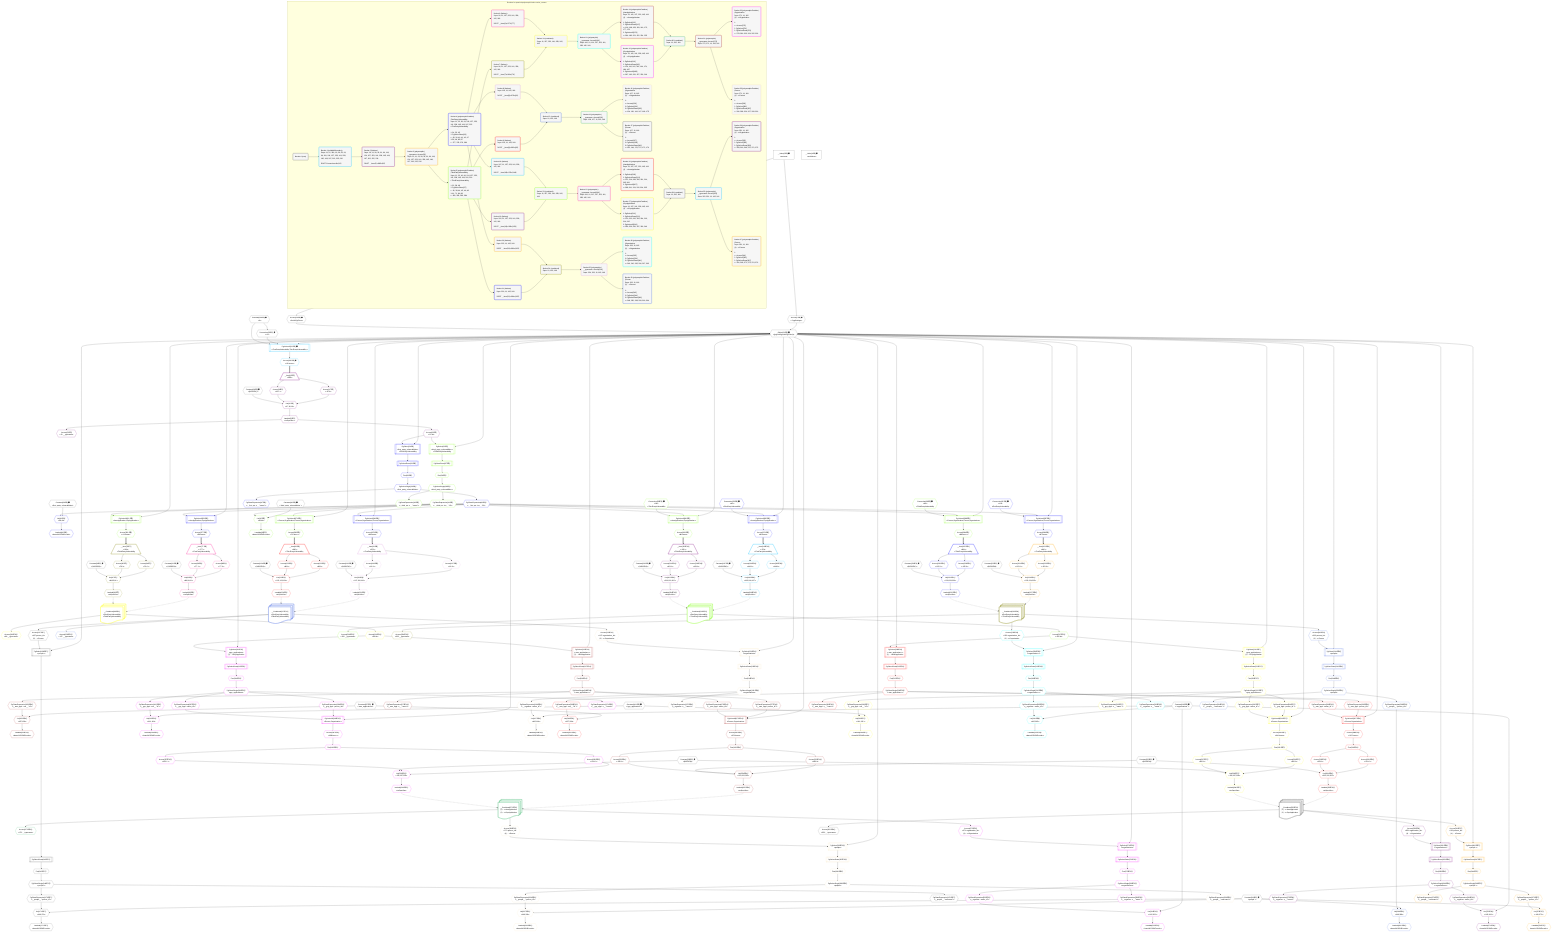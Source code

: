 %%{init: {'themeVariables': { 'fontSize': '12px'}}}%%
graph TD
    classDef path fill:#eee,stroke:#000,color:#000
    classDef plan fill:#fff,stroke-width:1px,color:#000
    classDef itemplan fill:#fff,stroke-width:2px,color:#000
    classDef unbatchedplan fill:#dff,stroke-width:1px,color:#000
    classDef sideeffectplan fill:#fcc,stroke-width:2px,color:#000
    classDef bucket fill:#f6f6f6,color:#000,stroke-width:2px,text-align:left

    subgraph "Buckets for queries/polymorphic/vulns.union_owners"
    Bucket0("Bucket 0 (root)"):::bucket
    Bucket1("Bucket 1 (nullableBoundary)<br />Deps: 11, 12, 390, 19, 39, 43, 91, 96, 119, 124, 157, 253, 161, 258, 165, 169, 197, 202, 225, 230<br /><br />ROOT Connectionᐸ8ᐳ[12]"):::bucket
    Bucket2("Bucket 2 (listItem)<br />Deps: 19, 11, 39, 43, 91, 96, 119, 124, 157, 253, 161, 258, 165, 169, 197, 202, 225, 230<br /><br />ROOT __Item{2}ᐸ385ᐳ[15]"):::bucket
    Bucket3("Bucket 3 (polymorphic)<br />__typename: Access[22]<br />Deps: 22, 11, 23, 39, 43, 91, 96, 119, 124, 157, 253, 161, 258, 165, 169, 197, 202, 225, 230"):::bucket
    Bucket4("Bucket 4 (polymorphicPartition)<br />|FirstPartyVulnerability<br />Deps: 11, 23, 39, 91, 119, 157, 253, 161, 258, 165, 169, 197, 225<br />ᐳFirstPartyVulnerability<br /><br />1: 24, 53, 65<br />2: PgSelectRows[29]<br />ᐳ: 28, 30, 40, 41, 42, 47<br />3: 59, 69, 85, 87<br />ᐳ: 377, 378, 379, 380"):::bucket
    Bucket5("Bucket 5 (polymorphicPartition)<br />|ThirdPartyVulnerability<br />Deps: 11, 23, 43, 96, 124, 157, 253, 161, 258, 165, 169, 202, 230<br />ᐳThirdPartyVulnerability<br /><br />1: 32, 58, 68<br />2: PgSelectRows[37]<br />ᐳ: 36, 38, 44, 45, 46, 48<br />3: 61, 71, 86, 88<br />ᐳ: 381, 382, 383, 384"):::bucket
    Bucket6("Bucket 6 (listItem)<br />Deps: 91, 11, 157, 253, 161, 258, 165, 169<br /><br />ROOT __Item{6}ᐸ377ᐳ[77]"):::bucket
    Bucket7("Bucket 7 (listItem)<br />Deps: 96, 11, 157, 253, 161, 258, 165, 169<br /><br />ROOT __Item{7}ᐸ381ᐳ[79]"):::bucket
    Bucket8("Bucket 8 (listItem)<br />Deps: 119, 11, 165, 169<br /><br />ROOT __Item{8}ᐸ378ᐳ[81]"):::bucket
    Bucket9("Bucket 9 (listItem)<br />Deps: 124, 11, 165, 169<br /><br />ROOT __Item{9}ᐸ382ᐳ[83]"):::bucket
    Bucket10("Bucket 10 (combined)<br />Deps: 11, 157, 253, 161, 258, 165, 169"):::bucket
    Bucket11("Bucket 11 (polymorphic)<br />__typename: Access[100]<br />Deps: 100, 11, 101, 157, 253, 161, 258, 165, 169"):::bucket
    Bucket12("Bucket 12 (combined)<br />Deps: 11, 165, 169"):::bucket
    Bucket13("Bucket 13 (polymorphic)<br />__typename: Access[128]<br />Deps: 128, 127, 11, 165, 169"):::bucket
    Bucket14("Bucket 14 (polymorphicPartition)<br />|AwsApplication<br />Deps: 11, 101, 157, 253, 165, 169<br />(2) ...ᐳAwsApplication<br /><br />1: PgSelect[102]<br />2: PgSelectRows[107]<br />ᐳ: 106, 108, 158, 159, 160, 173, 177, 178<br />3: PgUnionAll[179]<br />ᐳ: 386, 183, 251, 252, 254, 255"):::bucket
    Bucket15("Bucket 15 (polymorphicPartition)<br />|GcpApplication<br />Deps: 11, 101, 161, 258, 165, 169<br />(2) ...ᐳGcpApplication<br /><br />1: PgSelect[110]<br />2: PgSelectRows[115]<br />ᐳ: 114, 116, 162, 163, 164, 174, 186, 187<br />3: PgUnionAll[188]<br />ᐳ: 387, 192, 256, 257, 259, 260"):::bucket
    Bucket16("Bucket 16 (polymorphicPartition)<br />|Organization<br />Deps: 127, 11, 165<br />(2) ...ᐳOrganization<br /><br />1: <br />ᐳ: Access[129]<br />2: PgSelect[130]<br />3: PgSelectRows[135]<br />ᐳ: 134, 136, 166, 167, 168, 175"):::bucket
    Bucket17("Bucket 17 (polymorphicPartition)<br />|Person<br />Deps: 127, 11, 169<br />(2) ...ᐳPerson<br /><br />1: <br />ᐳ: Access[137]<br />2: PgSelect[138]<br />3: PgSelectRows[143]<br />ᐳ: 142, 144, 170, 171, 172, 176"):::bucket
    Bucket18("Bucket 18 (listItem)<br />Deps: 197, 11, 157, 253, 161, 258, 165, 169<br /><br />ROOT __Item{18}ᐸ379ᐳ[149]"):::bucket
    Bucket19("Bucket 19 (listItem)<br />Deps: 202, 11, 157, 253, 161, 258, 165, 169<br /><br />ROOT __Item{19}ᐸ383ᐳ[151]"):::bucket
    Bucket20("Bucket 20 (listItem)<br />Deps: 225, 11, 165, 169<br /><br />ROOT __Item{20}ᐸ380ᐳ[153]"):::bucket
    Bucket21("Bucket 21 (listItem)<br />Deps: 230, 11, 165, 169<br /><br />ROOT __Item{21}ᐸ384ᐳ[155]"):::bucket
    Bucket22("Bucket 22 (combined)<br />Deps: 11, 157, 253, 161, 258, 165, 169"):::bucket
    Bucket23("Bucket 23 (polymorphic)<br />__typename: Access[206]<br />Deps: 206, 11, 207, 157, 253, 161, 258, 165, 169"):::bucket
    Bucket24("Bucket 24 (combined)<br />Deps: 11, 165, 169"):::bucket
    Bucket25("Bucket 25 (polymorphic)<br />__typename: Access[234]<br />Deps: 234, 233, 11, 165, 169"):::bucket
    Bucket26("Bucket 26 (polymorphicPartition)<br />|AwsApplication<br />Deps: 11, 207, 157, 253, 165, 169<br />(2) ...ᐳAwsApplication<br /><br />1: PgSelect[208]<br />2: PgSelectRows[213]<br />ᐳ: 212, 214, 289, 290, 291, 301, 305, 306<br />3: PgUnionAll[307]<br />ᐳ: 388, 311, 331, 332, 334, 335"):::bucket
    Bucket27("Bucket 27 (polymorphicPartition)<br />|GcpApplication<br />Deps: 11, 207, 161, 258, 165, 169<br />(2) ...ᐳGcpApplication<br /><br />1: PgSelect[216]<br />2: PgSelectRows[221]<br />ᐳ: 220, 222, 292, 293, 294, 302, 314, 315<br />3: PgUnionAll[316]<br />ᐳ: 389, 320, 336, 337, 339, 340"):::bucket
    Bucket28("Bucket 28 (polymorphicPartition)<br />|Organization<br />Deps: 233, 11, 165<br />(2) ...ᐳOrganization<br /><br />1: <br />ᐳ: Access[235]<br />2: PgSelect[236]<br />3: PgSelectRows[241]<br />ᐳ: 240, 242, 295, 296, 297, 303"):::bucket
    Bucket29("Bucket 29 (polymorphicPartition)<br />|Person<br />Deps: 233, 11, 169<br />(2) ...ᐳPerson<br /><br />1: <br />ᐳ: Access[243]<br />2: PgSelect[244]<br />3: PgSelectRows[249]<br />ᐳ: 248, 250, 298, 299, 300, 304"):::bucket
    Bucket30("Bucket 30 (combined)<br />Deps: 11, 165, 169"):::bucket
    Bucket31("Bucket 31 (polymorphic)<br />__typename: Access[272]<br />Deps: 272, 271, 11, 165, 169"):::bucket
    Bucket32("Bucket 32 (polymorphicPartition)<br />|Organization<br />Deps: 271, 11, 165<br />(4) ...ᐳOrganization<br /><br />1: <br />ᐳ: Access[273]<br />2: PgSelect[274]<br />3: PgSelectRows[279]<br />ᐳ: 278, 280, 323, 324, 325, 329"):::bucket
    Bucket33("Bucket 33 (polymorphicPartition)<br />|Person<br />Deps: 271, 11, 169<br />(4) ...ᐳPerson<br /><br />1: <br />ᐳ: Access[281]<br />2: PgSelect[282]<br />3: PgSelectRows[287]<br />ᐳ: 286, 288, 326, 327, 328, 330"):::bucket
    Bucket34("Bucket 34 (combined)<br />Deps: 11, 165, 169"):::bucket
    Bucket35("Bucket 35 (polymorphic)<br />__typename: Access[352]<br />Deps: 352, 351, 11, 165, 169"):::bucket
    Bucket36("Bucket 36 (polymorphicPartition)<br />|Organization<br />Deps: 351, 11, 165<br />(4) ...ᐳOrganization<br /><br />1: <br />ᐳ: Access[353]<br />2: PgSelect[354]<br />3: PgSelectRows[359]<br />ᐳ: 358, 360, 369, 370, 371, 375"):::bucket
    Bucket37("Bucket 37 (polymorphicPartition)<br />|Person<br />Deps: 351, 11, 169<br />(4) ...ᐳPerson<br /><br />1: <br />ᐳ: Access[361]<br />2: PgSelect[362]<br />3: PgSelectRows[367]<br />ᐳ: 366, 368, 372, 373, 374, 376"):::bucket
    end
    Bucket0 --> Bucket1
    Bucket1 --> Bucket2
    Bucket2 --> Bucket3
    Bucket3 --> Bucket4 & Bucket5
    Bucket4 --> Bucket6 & Bucket8 & Bucket18 & Bucket20
    Bucket5 --> Bucket7 & Bucket9 & Bucket19 & Bucket21
    Bucket6 --> Bucket10
    Bucket7 --> Bucket10
    Bucket8 --> Bucket12
    Bucket9 --> Bucket12
    Bucket10 --> Bucket11
    Bucket11 --> Bucket14 & Bucket15
    Bucket12 --> Bucket13
    Bucket13 --> Bucket16 & Bucket17
    Bucket14 --> Bucket30
    Bucket15 --> Bucket30
    Bucket18 --> Bucket22
    Bucket19 --> Bucket22
    Bucket20 --> Bucket24
    Bucket21 --> Bucket24
    Bucket22 --> Bucket23
    Bucket23 --> Bucket26 & Bucket27
    Bucket24 --> Bucket25
    Bucket25 --> Bucket28 & Bucket29
    Bucket26 --> Bucket34
    Bucket27 --> Bucket34
    Bucket30 --> Bucket31
    Bucket31 --> Bucket32 & Bucket33
    Bucket34 --> Bucket35
    Bucket35 --> Bucket36 & Bucket37

    %% plan dependencies
    Object11{{"Object[11∈0] ➊<br />ᐸ{pgSettings,withPgClient}ᐳ"}}:::plan
    Access9{{"Access[9∈0] ➊<br />ᐸ2.pgSettingsᐳ"}}:::plan
    Access10{{"Access[10∈0] ➊<br />ᐸ2.withPgClientᐳ"}}:::plan
    Access9 & Access10 --> Object11
    __Value2["__Value[2∈0] ➊<br />ᐸcontextᐳ"]:::plan
    __Value2 --> Access9
    __Value2 --> Access10
    Connection12{{"Connection[12∈0] ➊<br />ᐸ8ᐳ"}}:::plan
    Constant390{{"Constant[390∈0] ➊<br />ᐸ2ᐳ"}}:::plan
    Constant390 --> Connection12
    __Value4["__Value[4∈0] ➊<br />ᐸrootValueᐳ"]:::plan
    Constant19{{"Constant[19∈0] ➊<br />ᐸ[HIDDEN]ᐳ"}}:::plan
    Constant39{{"Constant[39∈0] ➊<br />ᐸ'first_party_vulnerabilities'ᐳ"}}:::plan
    Constant43{{"Constant[43∈0] ➊<br />ᐸ'third_party_vulnerabilities'ᐳ"}}:::plan
    Constant91{{"Constant[91∈0] ➊<br />ᐸ[HIDDEN]ᐳ"}}:::plan
    Constant96{{"Constant[96∈0] ➊<br />ᐸ[HIDDEN]ᐳ"}}:::plan
    Constant119{{"Constant[119∈0] ➊<br />ᐸ[HIDDEN]ᐳ"}}:::plan
    Constant124{{"Constant[124∈0] ➊<br />ᐸ[HIDDEN]ᐳ"}}:::plan
    Constant157{{"Constant[157∈0] ➊<br />ᐸ'aws_applications'ᐳ"}}:::plan
    Constant161{{"Constant[161∈0] ➊<br />ᐸ'gcp_applications'ᐳ"}}:::plan
    Constant165{{"Constant[165∈0] ➊<br />ᐸ'organizations'ᐳ"}}:::plan
    Constant169{{"Constant[169∈0] ➊<br />ᐸ'people'ᐳ"}}:::plan
    Constant197{{"Constant[197∈0] ➊<br />ᐸ[HIDDEN]ᐳ"}}:::plan
    Constant202{{"Constant[202∈0] ➊<br />ᐸ[HIDDEN]ᐳ"}}:::plan
    Constant225{{"Constant[225∈0] ➊<br />ᐸ[HIDDEN]ᐳ"}}:::plan
    Constant230{{"Constant[230∈0] ➊<br />ᐸ[HIDDEN]ᐳ"}}:::plan
    Constant253{{"Constant[253∈0] ➊<br />ᐸ[HIDDEN]ᐳ"}}:::plan
    Constant258{{"Constant[258∈0] ➊<br />ᐸ[HIDDEN]ᐳ"}}:::plan
    PgUnionAll13[["PgUnionAll[13∈1] ➊<br />ᐸFirstPartyVulnerability,ThirdPartyVulnerabilityᐳ"]]:::plan
    Object11 & Connection12 & Constant390 --> PgUnionAll13
    Access385{{"Access[385∈1] ➊<br />ᐸ13.itemsᐳ"}}:::plan
    PgUnionAll13 --> Access385
    List20{{"List[20∈2]<br />ᐸ17,18,19ᐳ"}}:::plan
    Access17{{"Access[17∈2]<br />ᐸ15.0ᐳ"}}:::plan
    Access18{{"Access[18∈2]<br />ᐸ15.1ᐳ"}}:::plan
    Access17 & Access18 & Constant19 --> List20
    __Item15[/"__Item[15∈2]<br />ᐸ385ᐳ"\]:::itemplan
    Access385 ==> __Item15
    __Item15 --> Access17
    __Item15 --> Access18
    Lambda21{{"Lambda[21∈2]<br />ᐸtoSpecifierᐳ"}}:::plan
    List20 --> Lambda21
    Access22{{"Access[22∈2]<br />ᐸ21.__typenameᐳ"}}:::plan
    Lambda21 --> Access22
    Access23{{"Access[23∈2]<br />ᐸ21.idᐳ"}}:::plan
    Lambda21 --> Access23
    PgUnionAll85[["PgUnionAll[85∈4]^<br />ᐸAwsApplication,GcpApplicationᐳ"]]:::plan
    PgClassExpression40{{"PgClassExpression[40∈4]^<br />ᐸ__first_pa...ies__.”id”ᐳ"}}:::plan
    Connection53{{"Connection[53∈4] ➊<br />ᐸ49ᐳ<br />ᐳFirstPartyVulnerability"}}:::plan
    Object11 & PgClassExpression40 & Connection53 --> PgUnionAll85
    PgUnionAll87[["PgUnionAll[87∈4]^<br />ᐸPerson,Organization,Person,Organizationᐳ"]]:::plan
    Connection65{{"Connection[65∈4] ➊<br />ᐸ63ᐳ<br />ᐳFirstPartyVulnerability"}}:::plan
    Object11 & PgClassExpression40 & Connection65 --> PgUnionAll87
    PgSelect24[["PgSelect[24∈4]<br />ᐸfirst_party_vulnerabilitiesᐳ<br />ᐳFirstPartyVulnerability"]]:::plan
    Object11 & Access23 --> PgSelect24
    List41{{"List[41∈4]^<br />ᐸ39,40ᐳ"}}:::plan
    Constant39 & PgClassExpression40 --> List41
    PgUnionAll59[["PgUnionAll[59∈4]^<br />ᐸAwsApplication,GcpApplicationᐳ"]]:::plan
    Object11 & PgClassExpression40 --> PgUnionAll59
    PgUnionAll69[["PgUnionAll[69∈4]^<br />ᐸPerson,Organization,Person,Organizationᐳ"]]:::plan
    Object11 & PgClassExpression40 --> PgUnionAll69
    First28{{"First[28∈4]^"}}:::plan
    PgSelectRows29[["PgSelectRows[29∈4]^"]]:::plan
    PgSelectRows29 --> First28
    PgSelect24 --> PgSelectRows29
    PgSelectSingle30{{"PgSelectSingle[30∈4]^<br />ᐸfirst_party_vulnerabilitiesᐳ"}}:::plan
    First28 --> PgSelectSingle30
    PgSelectSingle30 --> PgClassExpression40
    Lambda42{{"Lambda[42∈4]^<br />ᐸbase64JSONEncodeᐳ"}}:::plan
    List41 --> Lambda42
    PgClassExpression47{{"PgClassExpression[47∈4]^<br />ᐸ__first_pa...s__.”name”ᐳ"}}:::plan
    PgSelectSingle30 --> PgClassExpression47
    Access377{{"Access[377∈4]^<br />ᐸ59.itemsᐳ"}}:::plan
    PgUnionAll59 --> Access377
    Access378{{"Access[378∈4]^<br />ᐸ69.itemsᐳ"}}:::plan
    PgUnionAll69 --> Access378
    Access379{{"Access[379∈4]^<br />ᐸ85.itemsᐳ"}}:::plan
    PgUnionAll85 --> Access379
    Access380{{"Access[380∈4]^<br />ᐸ87.itemsᐳ"}}:::plan
    PgUnionAll87 --> Access380
    PgUnionAll86[["PgUnionAll[86∈5]^<br />ᐸAwsApplication,GcpApplicationᐳ"]]:::plan
    PgClassExpression44{{"PgClassExpression[44∈5]^<br />ᐸ__third_pa...ies__.”id”ᐳ"}}:::plan
    Connection58{{"Connection[58∈5] ➊<br />ᐸ54ᐳ<br />ᐳThirdPartyVulnerability"}}:::plan
    Object11 & PgClassExpression44 & Connection58 --> PgUnionAll86
    PgUnionAll88[["PgUnionAll[88∈5]^<br />ᐸPerson,Organization,Person,Organizationᐳ"]]:::plan
    Connection68{{"Connection[68∈5] ➊<br />ᐸ66ᐳ<br />ᐳThirdPartyVulnerability"}}:::plan
    Object11 & PgClassExpression44 & Connection68 --> PgUnionAll88
    PgSelect32[["PgSelect[32∈5]<br />ᐸthird_party_vulnerabilitiesᐳ<br />ᐳThirdPartyVulnerability"]]:::plan
    Object11 & Access23 --> PgSelect32
    List45{{"List[45∈5]^<br />ᐸ43,44ᐳ"}}:::plan
    Constant43 & PgClassExpression44 --> List45
    PgUnionAll61[["PgUnionAll[61∈5]^<br />ᐸAwsApplication,GcpApplicationᐳ"]]:::plan
    Object11 & PgClassExpression44 --> PgUnionAll61
    PgUnionAll71[["PgUnionAll[71∈5]^<br />ᐸPerson,Organization,Person,Organizationᐳ"]]:::plan
    Object11 & PgClassExpression44 --> PgUnionAll71
    First36{{"First[36∈5]^"}}:::plan
    PgSelectRows37[["PgSelectRows[37∈5]^"]]:::plan
    PgSelectRows37 --> First36
    PgSelect32 --> PgSelectRows37
    PgSelectSingle38{{"PgSelectSingle[38∈5]^<br />ᐸthird_party_vulnerabilitiesᐳ"}}:::plan
    First36 --> PgSelectSingle38
    PgSelectSingle38 --> PgClassExpression44
    Lambda46{{"Lambda[46∈5]^<br />ᐸbase64JSONEncodeᐳ"}}:::plan
    List45 --> Lambda46
    PgClassExpression48{{"PgClassExpression[48∈5]^<br />ᐸ__third_pa...s__.”name”ᐳ"}}:::plan
    PgSelectSingle38 --> PgClassExpression48
    Access381{{"Access[381∈5]^<br />ᐸ61.itemsᐳ"}}:::plan
    PgUnionAll61 --> Access381
    Access382{{"Access[382∈5]^<br />ᐸ71.itemsᐳ"}}:::plan
    PgUnionAll71 --> Access382
    Access383{{"Access[383∈5]^<br />ᐸ86.itemsᐳ"}}:::plan
    PgUnionAll86 --> Access383
    Access384{{"Access[384∈5]^<br />ᐸ88.itemsᐳ"}}:::plan
    PgUnionAll88 --> Access384
    List92{{"List[92∈6]^<br />ᐸ89,90,91ᐳ"}}:::plan
    Access89{{"Access[89∈6]^<br />ᐸ77.0ᐳ"}}:::plan
    Access90{{"Access[90∈6]^<br />ᐸ77.1ᐳ"}}:::plan
    Access89 & Access90 & Constant91 --> List92
    __Item77[/"__Item[77∈6]<br />ᐸ377ᐳ<br />ᐳFirstPartyVulnerability"\]:::itemplan
    Access377 ==> __Item77
    __Item77 --> Access89
    __Item77 --> Access90
    Lambda93{{"Lambda[93∈6]^<br />ᐸtoSpecifierᐳ"}}:::plan
    List92 --> Lambda93
    List97{{"List[97∈7]^<br />ᐸ94,95,96ᐳ"}}:::plan
    Access94{{"Access[94∈7]^<br />ᐸ79.0ᐳ"}}:::plan
    Access95{{"Access[95∈7]^<br />ᐸ79.1ᐳ"}}:::plan
    Access94 & Access95 & Constant96 --> List97
    __Item79[/"__Item[79∈7]<br />ᐸ381ᐳ<br />ᐳThirdPartyVulnerability"\]:::itemplan
    Access381 ==> __Item79
    __Item79 --> Access94
    __Item79 --> Access95
    Lambda98{{"Lambda[98∈7]^<br />ᐸtoSpecifierᐳ"}}:::plan
    List97 --> Lambda98
    List120{{"List[120∈8]^<br />ᐸ117,118,119ᐳ"}}:::plan
    Access117{{"Access[117∈8]^<br />ᐸ81.0ᐳ"}}:::plan
    Access118{{"Access[118∈8]^<br />ᐸ81.1ᐳ"}}:::plan
    Access117 & Access118 & Constant119 --> List120
    __Item81[/"__Item[81∈8]<br />ᐸ378ᐳ<br />ᐳFirstPartyVulnerability"\]:::itemplan
    Access378 ==> __Item81
    __Item81 --> Access117
    __Item81 --> Access118
    Lambda121{{"Lambda[121∈8]^<br />ᐸtoSpecifierᐳ"}}:::plan
    List120 --> Lambda121
    List125{{"List[125∈9]^<br />ᐸ122,123,124ᐳ"}}:::plan
    Access122{{"Access[122∈9]^<br />ᐸ83.0ᐳ"}}:::plan
    Access123{{"Access[123∈9]^<br />ᐸ83.1ᐳ"}}:::plan
    Access122 & Access123 & Constant124 --> List125
    __Item83[/"__Item[83∈9]<br />ᐸ382ᐳ<br />ᐳThirdPartyVulnerability"\]:::itemplan
    Access382 ==> __Item83
    __Item83 --> Access122
    __Item83 --> Access123
    Lambda126{{"Lambda[126∈9]^<br />ᐸtoSpecifierᐳ"}}:::plan
    List125 --> Lambda126
    Access100{{"Access[100∈10]^<br />ᐸ99.__typenameᐳ"}}:::plan
    __Value99:::plan@{shape: docs, label: "__Combined[99∈10]<br />ᐳFirstPartyVulnerability<br />ᐳThirdPartyVulnerability"}
    __Value99 --> Access100
    Access101{{"Access[101∈10]^<br />ᐸ99.idᐳ"}}:::plan
    __Value99 --> Access101
    Access128{{"Access[128∈12]^<br />ᐸ127.__typenameᐳ"}}:::plan
    __Value127:::plan@{shape: docs, label: "__Combined[127∈12]<br />ᐳFirstPartyVulnerability<br />ᐳThirdPartyVulnerability"}
    __Value127 --> Access128
    PgUnionAll179[["PgUnionAll[179∈14]^<br />ᐸPerson,Organizationᐳ"]]:::plan
    PgClassExpression177{{"PgClassExpression[177∈14]^<br />ᐸ__aws_appl...person_id”ᐳ"}}:::plan
    PgClassExpression178{{"PgClassExpression[178∈14]^<br />ᐸ__aws_appl...zation_id”ᐳ"}}:::plan
    Object11 & PgClassExpression177 & PgClassExpression178 --> PgUnionAll179
    List254{{"List[254∈14]^<br />ᐸ251,252,253ᐳ"}}:::plan
    Access251{{"Access[251∈14]^<br />ᐸ183.0ᐳ"}}:::plan
    Access252{{"Access[252∈14]^<br />ᐸ183.1ᐳ"}}:::plan
    Access251 & Access252 & Constant253 --> List254
    PgSelect102[["PgSelect[102∈14]<br />ᐸaws_applicationsᐳ<br />(2) ...ᐳAwsApplication"]]:::plan
    Object11 & Access101 --> PgSelect102
    List159{{"List[159∈14]^<br />ᐸ157,158ᐳ"}}:::plan
    PgClassExpression158{{"PgClassExpression[158∈14]^<br />ᐸ__aws_appl...ons__.”id”ᐳ"}}:::plan
    Constant157 & PgClassExpression158 --> List159
    First106{{"First[106∈14]^"}}:::plan
    PgSelectRows107[["PgSelectRows[107∈14]^"]]:::plan
    PgSelectRows107 --> First106
    PgSelect102 --> PgSelectRows107
    PgSelectSingle108{{"PgSelectSingle[108∈14]^<br />ᐸaws_applicationsᐳ"}}:::plan
    First106 --> PgSelectSingle108
    PgSelectSingle108 --> PgClassExpression158
    Lambda160{{"Lambda[160∈14]^<br />ᐸbase64JSONEncodeᐳ"}}:::plan
    List159 --> Lambda160
    PgClassExpression173{{"PgClassExpression[173∈14]^<br />ᐸ__aws_appl...s__.”name”ᐳ"}}:::plan
    PgSelectSingle108 --> PgClassExpression173
    PgSelectSingle108 --> PgClassExpression177
    PgSelectSingle108 --> PgClassExpression178
    First183{{"First[183∈14]^"}}:::plan
    Access386{{"Access[386∈14]^<br />ᐸ179.itemsᐳ"}}:::plan
    Access386 --> First183
    First183 --> Access251
    First183 --> Access252
    Lambda255{{"Lambda[255∈14]^<br />ᐸtoSpecifierᐳ"}}:::plan
    List254 --> Lambda255
    PgUnionAll179 --> Access386
    PgUnionAll188[["PgUnionAll[188∈15]^<br />ᐸPerson,Organizationᐳ"]]:::plan
    PgClassExpression186{{"PgClassExpression[186∈15]^<br />ᐸ__gcp_appl...person_id”ᐳ"}}:::plan
    PgClassExpression187{{"PgClassExpression[187∈15]^<br />ᐸ__gcp_appl...zation_id”ᐳ"}}:::plan
    Object11 & PgClassExpression186 & PgClassExpression187 --> PgUnionAll188
    List259{{"List[259∈15]^<br />ᐸ256,257,258ᐳ"}}:::plan
    Access256{{"Access[256∈15]^<br />ᐸ192.0ᐳ"}}:::plan
    Access257{{"Access[257∈15]^<br />ᐸ192.1ᐳ"}}:::plan
    Access256 & Access257 & Constant258 --> List259
    PgSelect110[["PgSelect[110∈15]<br />ᐸgcp_applicationsᐳ<br />(2) ...ᐳGcpApplication"]]:::plan
    Object11 & Access101 --> PgSelect110
    List163{{"List[163∈15]^<br />ᐸ161,162ᐳ"}}:::plan
    PgClassExpression162{{"PgClassExpression[162∈15]^<br />ᐸ__gcp_appl...ons__.”id”ᐳ"}}:::plan
    Constant161 & PgClassExpression162 --> List163
    First114{{"First[114∈15]^"}}:::plan
    PgSelectRows115[["PgSelectRows[115∈15]^"]]:::plan
    PgSelectRows115 --> First114
    PgSelect110 --> PgSelectRows115
    PgSelectSingle116{{"PgSelectSingle[116∈15]^<br />ᐸgcp_applicationsᐳ"}}:::plan
    First114 --> PgSelectSingle116
    PgSelectSingle116 --> PgClassExpression162
    Lambda164{{"Lambda[164∈15]^<br />ᐸbase64JSONEncodeᐳ"}}:::plan
    List163 --> Lambda164
    PgClassExpression174{{"PgClassExpression[174∈15]^<br />ᐸ__gcp_appl...s__.”name”ᐳ"}}:::plan
    PgSelectSingle116 --> PgClassExpression174
    PgSelectSingle116 --> PgClassExpression186
    PgSelectSingle116 --> PgClassExpression187
    First192{{"First[192∈15]^"}}:::plan
    Access387{{"Access[387∈15]^<br />ᐸ188.itemsᐳ"}}:::plan
    Access387 --> First192
    First192 --> Access256
    First192 --> Access257
    Lambda260{{"Lambda[260∈15]^<br />ᐸtoSpecifierᐳ"}}:::plan
    List259 --> Lambda260
    PgUnionAll188 --> Access387
    PgSelect130[["PgSelect[130∈16]^<br />ᐸorganizationsᐳ"]]:::plan
    Access129{{"Access[129∈16]<br />ᐸ127.organization_idᐳ<br />(2) ...ᐳOrganization"}}:::plan
    Object11 & Access129 --> PgSelect130
    List167{{"List[167∈16]^<br />ᐸ165,166ᐳ"}}:::plan
    PgClassExpression166{{"PgClassExpression[166∈16]^<br />ᐸ__organiza...zation_id”ᐳ"}}:::plan
    Constant165 & PgClassExpression166 --> List167
    __Value127 --> Access129
    First134{{"First[134∈16]^"}}:::plan
    PgSelectRows135[["PgSelectRows[135∈16]^"]]:::plan
    PgSelectRows135 --> First134
    PgSelect130 --> PgSelectRows135
    PgSelectSingle136{{"PgSelectSingle[136∈16]^<br />ᐸorganizationsᐳ"}}:::plan
    First134 --> PgSelectSingle136
    PgSelectSingle136 --> PgClassExpression166
    Lambda168{{"Lambda[168∈16]^<br />ᐸbase64JSONEncodeᐳ"}}:::plan
    List167 --> Lambda168
    PgClassExpression175{{"PgClassExpression[175∈16]^<br />ᐸ__organiza...s__.”name”ᐳ"}}:::plan
    PgSelectSingle136 --> PgClassExpression175
    PgSelect138[["PgSelect[138∈17]^<br />ᐸpeopleᐳ"]]:::plan
    Access137{{"Access[137∈17]<br />ᐸ127.person_idᐳ<br />(2) ...ᐳPerson"}}:::plan
    Object11 & Access137 --> PgSelect138
    List171{{"List[171∈17]^<br />ᐸ169,170ᐳ"}}:::plan
    PgClassExpression170{{"PgClassExpression[170∈17]^<br />ᐸ__people__.”person_id”ᐳ"}}:::plan
    Constant169 & PgClassExpression170 --> List171
    __Value127 --> Access137
    First142{{"First[142∈17]^"}}:::plan
    PgSelectRows143[["PgSelectRows[143∈17]^"]]:::plan
    PgSelectRows143 --> First142
    PgSelect138 --> PgSelectRows143
    PgSelectSingle144{{"PgSelectSingle[144∈17]^<br />ᐸpeopleᐳ"}}:::plan
    First142 --> PgSelectSingle144
    PgSelectSingle144 --> PgClassExpression170
    Lambda172{{"Lambda[172∈17]^<br />ᐸbase64JSONEncodeᐳ"}}:::plan
    List171 --> Lambda172
    PgClassExpression176{{"PgClassExpression[176∈17]^<br />ᐸ__people__.”username”ᐳ"}}:::plan
    PgSelectSingle144 --> PgClassExpression176
    List198{{"List[198∈18]^<br />ᐸ195,196,197ᐳ"}}:::plan
    Access195{{"Access[195∈18]^<br />ᐸ149.0ᐳ"}}:::plan
    Access196{{"Access[196∈18]^<br />ᐸ149.1ᐳ"}}:::plan
    Access195 & Access196 & Constant197 --> List198
    __Item149[/"__Item[149∈18]<br />ᐸ379ᐳ<br />ᐳFirstPartyVulnerability"\]:::itemplan
    Access379 ==> __Item149
    __Item149 --> Access195
    __Item149 --> Access196
    Lambda199{{"Lambda[199∈18]^<br />ᐸtoSpecifierᐳ"}}:::plan
    List198 --> Lambda199
    List203{{"List[203∈19]^<br />ᐸ200,201,202ᐳ"}}:::plan
    Access200{{"Access[200∈19]^<br />ᐸ151.0ᐳ"}}:::plan
    Access201{{"Access[201∈19]^<br />ᐸ151.1ᐳ"}}:::plan
    Access200 & Access201 & Constant202 --> List203
    __Item151[/"__Item[151∈19]<br />ᐸ383ᐳ<br />ᐳThirdPartyVulnerability"\]:::itemplan
    Access383 ==> __Item151
    __Item151 --> Access200
    __Item151 --> Access201
    Lambda204{{"Lambda[204∈19]^<br />ᐸtoSpecifierᐳ"}}:::plan
    List203 --> Lambda204
    List226{{"List[226∈20]^<br />ᐸ223,224,225ᐳ"}}:::plan
    Access223{{"Access[223∈20]^<br />ᐸ153.0ᐳ"}}:::plan
    Access224{{"Access[224∈20]^<br />ᐸ153.1ᐳ"}}:::plan
    Access223 & Access224 & Constant225 --> List226
    __Item153[/"__Item[153∈20]<br />ᐸ380ᐳ<br />ᐳFirstPartyVulnerability"\]:::itemplan
    Access380 ==> __Item153
    __Item153 --> Access223
    __Item153 --> Access224
    Lambda227{{"Lambda[227∈20]^<br />ᐸtoSpecifierᐳ"}}:::plan
    List226 --> Lambda227
    List231{{"List[231∈21]^<br />ᐸ228,229,230ᐳ"}}:::plan
    Access228{{"Access[228∈21]^<br />ᐸ155.0ᐳ"}}:::plan
    Access229{{"Access[229∈21]^<br />ᐸ155.1ᐳ"}}:::plan
    Access228 & Access229 & Constant230 --> List231
    __Item155[/"__Item[155∈21]<br />ᐸ384ᐳ<br />ᐳThirdPartyVulnerability"\]:::itemplan
    Access384 ==> __Item155
    __Item155 --> Access228
    __Item155 --> Access229
    Lambda232{{"Lambda[232∈21]^<br />ᐸtoSpecifierᐳ"}}:::plan
    List231 --> Lambda232
    Access206{{"Access[206∈22]^<br />ᐸ205.__typenameᐳ"}}:::plan
    __Value205:::plan@{shape: docs, label: "__Combined[205∈22]<br />ᐳFirstPartyVulnerability<br />ᐳThirdPartyVulnerability"}
    __Value205 --> Access206
    Access207{{"Access[207∈22]^<br />ᐸ205.idᐳ"}}:::plan
    __Value205 --> Access207
    Access234{{"Access[234∈24]^<br />ᐸ233.__typenameᐳ"}}:::plan
    __Value233:::plan@{shape: docs, label: "__Combined[233∈24]<br />ᐳFirstPartyVulnerability<br />ᐳThirdPartyVulnerability"}
    __Value233 --> Access234
    PgUnionAll307[["PgUnionAll[307∈26]^<br />ᐸPerson,Organizationᐳ"]]:::plan
    PgClassExpression305{{"PgClassExpression[305∈26]^<br />ᐸ__aws_appl...person_id”ᐳ"}}:::plan
    PgClassExpression306{{"PgClassExpression[306∈26]^<br />ᐸ__aws_appl...zation_id”ᐳ"}}:::plan
    Object11 & PgClassExpression305 & PgClassExpression306 --> PgUnionAll307
    List334{{"List[334∈26]^<br />ᐸ331,332,253ᐳ"}}:::plan
    Access331{{"Access[331∈26]^<br />ᐸ311.0ᐳ"}}:::plan
    Access332{{"Access[332∈26]^<br />ᐸ311.1ᐳ"}}:::plan
    Access331 & Access332 & Constant253 --> List334
    PgSelect208[["PgSelect[208∈26]<br />ᐸaws_applicationsᐳ<br />(2) ...ᐳAwsApplication"]]:::plan
    Object11 & Access207 --> PgSelect208
    List290{{"List[290∈26]^<br />ᐸ157,289ᐳ"}}:::plan
    PgClassExpression289{{"PgClassExpression[289∈26]^<br />ᐸ__aws_appl...ons__.”id”ᐳ"}}:::plan
    Constant157 & PgClassExpression289 --> List290
    First212{{"First[212∈26]^"}}:::plan
    PgSelectRows213[["PgSelectRows[213∈26]^"]]:::plan
    PgSelectRows213 --> First212
    PgSelect208 --> PgSelectRows213
    PgSelectSingle214{{"PgSelectSingle[214∈26]^<br />ᐸaws_applicationsᐳ"}}:::plan
    First212 --> PgSelectSingle214
    PgSelectSingle214 --> PgClassExpression289
    Lambda291{{"Lambda[291∈26]^<br />ᐸbase64JSONEncodeᐳ"}}:::plan
    List290 --> Lambda291
    PgClassExpression301{{"PgClassExpression[301∈26]^<br />ᐸ__aws_appl...s__.”name”ᐳ"}}:::plan
    PgSelectSingle214 --> PgClassExpression301
    PgSelectSingle214 --> PgClassExpression305
    PgSelectSingle214 --> PgClassExpression306
    First311{{"First[311∈26]^"}}:::plan
    Access388{{"Access[388∈26]^<br />ᐸ307.itemsᐳ"}}:::plan
    Access388 --> First311
    First311 --> Access331
    First311 --> Access332
    Lambda335{{"Lambda[335∈26]^<br />ᐸtoSpecifierᐳ"}}:::plan
    List334 --> Lambda335
    PgUnionAll307 --> Access388
    PgUnionAll316[["PgUnionAll[316∈27]^<br />ᐸPerson,Organizationᐳ"]]:::plan
    PgClassExpression314{{"PgClassExpression[314∈27]^<br />ᐸ__gcp_appl...person_id”ᐳ"}}:::plan
    PgClassExpression315{{"PgClassExpression[315∈27]^<br />ᐸ__gcp_appl...zation_id”ᐳ"}}:::plan
    Object11 & PgClassExpression314 & PgClassExpression315 --> PgUnionAll316
    List339{{"List[339∈27]^<br />ᐸ336,337,258ᐳ"}}:::plan
    Access336{{"Access[336∈27]^<br />ᐸ320.0ᐳ"}}:::plan
    Access337{{"Access[337∈27]^<br />ᐸ320.1ᐳ"}}:::plan
    Access336 & Access337 & Constant258 --> List339
    PgSelect216[["PgSelect[216∈27]<br />ᐸgcp_applicationsᐳ<br />(2) ...ᐳGcpApplication"]]:::plan
    Object11 & Access207 --> PgSelect216
    List293{{"List[293∈27]^<br />ᐸ161,292ᐳ"}}:::plan
    PgClassExpression292{{"PgClassExpression[292∈27]^<br />ᐸ__gcp_appl...ons__.”id”ᐳ"}}:::plan
    Constant161 & PgClassExpression292 --> List293
    First220{{"First[220∈27]^"}}:::plan
    PgSelectRows221[["PgSelectRows[221∈27]^"]]:::plan
    PgSelectRows221 --> First220
    PgSelect216 --> PgSelectRows221
    PgSelectSingle222{{"PgSelectSingle[222∈27]^<br />ᐸgcp_applicationsᐳ"}}:::plan
    First220 --> PgSelectSingle222
    PgSelectSingle222 --> PgClassExpression292
    Lambda294{{"Lambda[294∈27]^<br />ᐸbase64JSONEncodeᐳ"}}:::plan
    List293 --> Lambda294
    PgClassExpression302{{"PgClassExpression[302∈27]^<br />ᐸ__gcp_appl...s__.”name”ᐳ"}}:::plan
    PgSelectSingle222 --> PgClassExpression302
    PgSelectSingle222 --> PgClassExpression314
    PgSelectSingle222 --> PgClassExpression315
    First320{{"First[320∈27]^"}}:::plan
    Access389{{"Access[389∈27]^<br />ᐸ316.itemsᐳ"}}:::plan
    Access389 --> First320
    First320 --> Access336
    First320 --> Access337
    Lambda340{{"Lambda[340∈27]^<br />ᐸtoSpecifierᐳ"}}:::plan
    List339 --> Lambda340
    PgUnionAll316 --> Access389
    PgSelect236[["PgSelect[236∈28]^<br />ᐸorganizationsᐳ"]]:::plan
    Access235{{"Access[235∈28]<br />ᐸ233.organization_idᐳ<br />(2) ...ᐳOrganization"}}:::plan
    Object11 & Access235 --> PgSelect236
    List296{{"List[296∈28]^<br />ᐸ165,295ᐳ"}}:::plan
    PgClassExpression295{{"PgClassExpression[295∈28]^<br />ᐸ__organiza...zation_id”ᐳ"}}:::plan
    Constant165 & PgClassExpression295 --> List296
    __Value233 --> Access235
    First240{{"First[240∈28]^"}}:::plan
    PgSelectRows241[["PgSelectRows[241∈28]^"]]:::plan
    PgSelectRows241 --> First240
    PgSelect236 --> PgSelectRows241
    PgSelectSingle242{{"PgSelectSingle[242∈28]^<br />ᐸorganizationsᐳ"}}:::plan
    First240 --> PgSelectSingle242
    PgSelectSingle242 --> PgClassExpression295
    Lambda297{{"Lambda[297∈28]^<br />ᐸbase64JSONEncodeᐳ"}}:::plan
    List296 --> Lambda297
    PgClassExpression303{{"PgClassExpression[303∈28]^<br />ᐸ__organiza...s__.”name”ᐳ"}}:::plan
    PgSelectSingle242 --> PgClassExpression303
    PgSelect244[["PgSelect[244∈29]^<br />ᐸpeopleᐳ"]]:::plan
    Access243{{"Access[243∈29]<br />ᐸ233.person_idᐳ<br />(2) ...ᐳPerson"}}:::plan
    Object11 & Access243 --> PgSelect244
    List299{{"List[299∈29]^<br />ᐸ169,298ᐳ"}}:::plan
    PgClassExpression298{{"PgClassExpression[298∈29]^<br />ᐸ__people__.”person_id”ᐳ"}}:::plan
    Constant169 & PgClassExpression298 --> List299
    __Value233 --> Access243
    First248{{"First[248∈29]^"}}:::plan
    PgSelectRows249[["PgSelectRows[249∈29]^"]]:::plan
    PgSelectRows249 --> First248
    PgSelect244 --> PgSelectRows249
    PgSelectSingle250{{"PgSelectSingle[250∈29]^<br />ᐸpeopleᐳ"}}:::plan
    First248 --> PgSelectSingle250
    PgSelectSingle250 --> PgClassExpression298
    Lambda300{{"Lambda[300∈29]^<br />ᐸbase64JSONEncodeᐳ"}}:::plan
    List299 --> Lambda300
    PgClassExpression304{{"PgClassExpression[304∈29]^<br />ᐸ__people__.”username”ᐳ"}}:::plan
    PgSelectSingle250 --> PgClassExpression304
    Access272{{"Access[272∈30]^<br />ᐸ271.__typenameᐳ"}}:::plan
    __Value271:::plan@{shape: docs, label: "__Combined[271∈30]<br />(2) ...ᐳAwsApplication<br />(2) ...ᐳGcpApplication"}
    __Value271 --> Access272
    PgSelect274[["PgSelect[274∈32]^<br />ᐸorganizationsᐳ"]]:::plan
    Access273{{"Access[273∈32]<br />ᐸ271.organization_idᐳ<br />(4) ...ᐳOrganization"}}:::plan
    Object11 & Access273 --> PgSelect274
    List324{{"List[324∈32]^<br />ᐸ165,323ᐳ"}}:::plan
    PgClassExpression323{{"PgClassExpression[323∈32]^<br />ᐸ__organiza...zation_id”ᐳ"}}:::plan
    Constant165 & PgClassExpression323 --> List324
    __Value271 --> Access273
    First278{{"First[278∈32]^"}}:::plan
    PgSelectRows279[["PgSelectRows[279∈32]^"]]:::plan
    PgSelectRows279 --> First278
    PgSelect274 --> PgSelectRows279
    PgSelectSingle280{{"PgSelectSingle[280∈32]^<br />ᐸorganizationsᐳ"}}:::plan
    First278 --> PgSelectSingle280
    PgSelectSingle280 --> PgClassExpression323
    Lambda325{{"Lambda[325∈32]^<br />ᐸbase64JSONEncodeᐳ"}}:::plan
    List324 --> Lambda325
    PgClassExpression329{{"PgClassExpression[329∈32]^<br />ᐸ__organiza...s__.”name”ᐳ"}}:::plan
    PgSelectSingle280 --> PgClassExpression329
    PgSelect282[["PgSelect[282∈33]^<br />ᐸpeopleᐳ"]]:::plan
    Access281{{"Access[281∈33]<br />ᐸ271.person_idᐳ<br />(4) ...ᐳPerson"}}:::plan
    Object11 & Access281 --> PgSelect282
    List327{{"List[327∈33]^<br />ᐸ169,326ᐳ"}}:::plan
    PgClassExpression326{{"PgClassExpression[326∈33]^<br />ᐸ__people__.”person_id”ᐳ"}}:::plan
    Constant169 & PgClassExpression326 --> List327
    __Value271 --> Access281
    First286{{"First[286∈33]^"}}:::plan
    PgSelectRows287[["PgSelectRows[287∈33]^"]]:::plan
    PgSelectRows287 --> First286
    PgSelect282 --> PgSelectRows287
    PgSelectSingle288{{"PgSelectSingle[288∈33]^<br />ᐸpeopleᐳ"}}:::plan
    First286 --> PgSelectSingle288
    PgSelectSingle288 --> PgClassExpression326
    Lambda328{{"Lambda[328∈33]^<br />ᐸbase64JSONEncodeᐳ"}}:::plan
    List327 --> Lambda328
    PgClassExpression330{{"PgClassExpression[330∈33]^<br />ᐸ__people__.”username”ᐳ"}}:::plan
    PgSelectSingle288 --> PgClassExpression330
    Access352{{"Access[352∈34]^<br />ᐸ351.__typenameᐳ"}}:::plan
    __Value351:::plan@{shape: docs, label: "__Combined[351∈34]<br />(2) ...ᐳAwsApplication<br />(2) ...ᐳGcpApplication"}
    __Value351 --> Access352
    PgSelect354[["PgSelect[354∈36]^<br />ᐸorganizationsᐳ"]]:::plan
    Access353{{"Access[353∈36]<br />ᐸ351.organization_idᐳ<br />(4) ...ᐳOrganization"}}:::plan
    Object11 & Access353 --> PgSelect354
    List370{{"List[370∈36]^<br />ᐸ165,369ᐳ"}}:::plan
    PgClassExpression369{{"PgClassExpression[369∈36]^<br />ᐸ__organiza...zation_id”ᐳ"}}:::plan
    Constant165 & PgClassExpression369 --> List370
    __Value351 --> Access353
    First358{{"First[358∈36]^"}}:::plan
    PgSelectRows359[["PgSelectRows[359∈36]^"]]:::plan
    PgSelectRows359 --> First358
    PgSelect354 --> PgSelectRows359
    PgSelectSingle360{{"PgSelectSingle[360∈36]^<br />ᐸorganizationsᐳ"}}:::plan
    First358 --> PgSelectSingle360
    PgSelectSingle360 --> PgClassExpression369
    Lambda371{{"Lambda[371∈36]^<br />ᐸbase64JSONEncodeᐳ"}}:::plan
    List370 --> Lambda371
    PgClassExpression375{{"PgClassExpression[375∈36]^<br />ᐸ__organiza...s__.”name”ᐳ"}}:::plan
    PgSelectSingle360 --> PgClassExpression375
    PgSelect362[["PgSelect[362∈37]^<br />ᐸpeopleᐳ"]]:::plan
    Access361{{"Access[361∈37]<br />ᐸ351.person_idᐳ<br />(4) ...ᐳPerson"}}:::plan
    Object11 & Access361 --> PgSelect362
    List373{{"List[373∈37]^<br />ᐸ169,372ᐳ"}}:::plan
    PgClassExpression372{{"PgClassExpression[372∈37]^<br />ᐸ__people__.”person_id”ᐳ"}}:::plan
    Constant169 & PgClassExpression372 --> List373
    __Value351 --> Access361
    First366{{"First[366∈37]^"}}:::plan
    PgSelectRows367[["PgSelectRows[367∈37]^"]]:::plan
    PgSelectRows367 --> First366
    PgSelect362 --> PgSelectRows367
    PgSelectSingle368{{"PgSelectSingle[368∈37]^<br />ᐸpeopleᐳ"}}:::plan
    First366 --> PgSelectSingle368
    PgSelectSingle368 --> PgClassExpression372
    Lambda374{{"Lambda[374∈37]^<br />ᐸbase64JSONEncodeᐳ"}}:::plan
    List373 --> Lambda374
    PgClassExpression376{{"PgClassExpression[376∈37]^<br />ᐸ__people__.”username”ᐳ"}}:::plan
    PgSelectSingle368 --> PgClassExpression376

    %% define steps
    classDef bucket0 stroke:#696969
    class Bucket0,__Value2,__Value4,Access9,Access10,Object11,Connection12,Constant19,Constant39,Constant43,Constant91,Constant96,Constant119,Constant124,Constant157,Constant161,Constant165,Constant169,Constant197,Constant202,Constant225,Constant230,Constant253,Constant258,Constant390 bucket0
    classDef bucket1 stroke:#00bfff
    class Bucket1,PgUnionAll13,Access385 bucket1
    classDef bucket2 stroke:#7f007f
    class Bucket2,__Item15,Access17,Access18,List20,Lambda21,Access22,Access23 bucket2
    classDef bucket3 stroke:#ffa500
    class Bucket3 bucket3
    classDef bucket4 stroke:#0000ff
    class Bucket4,PgSelect24,First28,PgSelectRows29,PgSelectSingle30,PgClassExpression40,List41,Lambda42,PgClassExpression47,Connection53,PgUnionAll59,Connection65,PgUnionAll69,PgUnionAll85,PgUnionAll87,Access377,Access378,Access379,Access380 bucket4
    classDef bucket5 stroke:#7fff00
    class Bucket5,PgSelect32,First36,PgSelectRows37,PgSelectSingle38,PgClassExpression44,List45,Lambda46,PgClassExpression48,Connection58,PgUnionAll61,Connection68,PgUnionAll71,PgUnionAll86,PgUnionAll88,Access381,Access382,Access383,Access384 bucket5
    classDef bucket6 stroke:#ff1493
    class Bucket6,__Item77,Access89,Access90,List92,Lambda93 bucket6
    classDef bucket7 stroke:#808000
    class Bucket7,__Item79,Access94,Access95,List97,Lambda98 bucket7
    classDef bucket8 stroke:#dda0dd
    class Bucket8,__Item81,Access117,Access118,List120,Lambda121 bucket8
    classDef bucket9 stroke:#ff0000
    class Bucket9,__Item83,Access122,Access123,List125,Lambda126 bucket9
    classDef bucket10 stroke:#ffff00
    class Bucket10,__Value99,Access100,Access101 bucket10
    classDef bucket11 stroke:#00ffff
    class Bucket11 bucket11
    classDef bucket12 stroke:#4169e1
    class Bucket12,__Value127,Access128 bucket12
    classDef bucket13 stroke:#3cb371
    class Bucket13 bucket13
    classDef bucket14 stroke:#a52a2a
    class Bucket14,PgSelect102,First106,PgSelectRows107,PgSelectSingle108,PgClassExpression158,List159,Lambda160,PgClassExpression173,PgClassExpression177,PgClassExpression178,PgUnionAll179,First183,Access251,Access252,List254,Lambda255,Access386 bucket14
    classDef bucket15 stroke:#ff00ff
    class Bucket15,PgSelect110,First114,PgSelectRows115,PgSelectSingle116,PgClassExpression162,List163,Lambda164,PgClassExpression174,PgClassExpression186,PgClassExpression187,PgUnionAll188,First192,Access256,Access257,List259,Lambda260,Access387 bucket15
    classDef bucket16 stroke:#f5deb3
    class Bucket16,Access129,PgSelect130,First134,PgSelectRows135,PgSelectSingle136,PgClassExpression166,List167,Lambda168,PgClassExpression175 bucket16
    classDef bucket17 stroke:#696969
    class Bucket17,Access137,PgSelect138,First142,PgSelectRows143,PgSelectSingle144,PgClassExpression170,List171,Lambda172,PgClassExpression176 bucket17
    classDef bucket18 stroke:#00bfff
    class Bucket18,__Item149,Access195,Access196,List198,Lambda199 bucket18
    classDef bucket19 stroke:#7f007f
    class Bucket19,__Item151,Access200,Access201,List203,Lambda204 bucket19
    classDef bucket20 stroke:#ffa500
    class Bucket20,__Item153,Access223,Access224,List226,Lambda227 bucket20
    classDef bucket21 stroke:#0000ff
    class Bucket21,__Item155,Access228,Access229,List231,Lambda232 bucket21
    classDef bucket22 stroke:#7fff00
    class Bucket22,__Value205,Access206,Access207 bucket22
    classDef bucket23 stroke:#ff1493
    class Bucket23 bucket23
    classDef bucket24 stroke:#808000
    class Bucket24,__Value233,Access234 bucket24
    classDef bucket25 stroke:#dda0dd
    class Bucket25 bucket25
    classDef bucket26 stroke:#ff0000
    class Bucket26,PgSelect208,First212,PgSelectRows213,PgSelectSingle214,PgClassExpression289,List290,Lambda291,PgClassExpression301,PgClassExpression305,PgClassExpression306,PgUnionAll307,First311,Access331,Access332,List334,Lambda335,Access388 bucket26
    classDef bucket27 stroke:#ffff00
    class Bucket27,PgSelect216,First220,PgSelectRows221,PgSelectSingle222,PgClassExpression292,List293,Lambda294,PgClassExpression302,PgClassExpression314,PgClassExpression315,PgUnionAll316,First320,Access336,Access337,List339,Lambda340,Access389 bucket27
    classDef bucket28 stroke:#00ffff
    class Bucket28,Access235,PgSelect236,First240,PgSelectRows241,PgSelectSingle242,PgClassExpression295,List296,Lambda297,PgClassExpression303 bucket28
    classDef bucket29 stroke:#4169e1
    class Bucket29,Access243,PgSelect244,First248,PgSelectRows249,PgSelectSingle250,PgClassExpression298,List299,Lambda300,PgClassExpression304 bucket29
    classDef bucket30 stroke:#3cb371
    class Bucket30,__Value271,Access272 bucket30
    classDef bucket31 stroke:#a52a2a
    class Bucket31 bucket31
    classDef bucket32 stroke:#ff00ff
    class Bucket32,Access273,PgSelect274,First278,PgSelectRows279,PgSelectSingle280,PgClassExpression323,List324,Lambda325,PgClassExpression329 bucket32
    classDef bucket33 stroke:#f5deb3
    class Bucket33,Access281,PgSelect282,First286,PgSelectRows287,PgSelectSingle288,PgClassExpression326,List327,Lambda328,PgClassExpression330 bucket33
    classDef bucket34 stroke:#696969
    class Bucket34,__Value351,Access352 bucket34
    classDef bucket35 stroke:#00bfff
    class Bucket35 bucket35
    classDef bucket36 stroke:#7f007f
    class Bucket36,Access353,PgSelect354,First358,PgSelectRows359,PgSelectSingle360,PgClassExpression369,List370,Lambda371,PgClassExpression375 bucket36
    classDef bucket37 stroke:#ffa500
    class Bucket37,Access361,PgSelect362,First366,PgSelectRows367,PgSelectSingle368,PgClassExpression372,List373,Lambda374,PgClassExpression376 bucket37

    Lambda93 -.-x __Value99
    Lambda98 -.-x __Value99
    Lambda121 -.-x __Value127
    Lambda126 -.-x __Value127
    Lambda199 -.-x __Value205
    Lambda204 -.-x __Value205
    Lambda227 -.-x __Value233
    Lambda232 -.-x __Value233
    Lambda255 -.-x __Value271
    Lambda260 -.-x __Value271
    Lambda335 -.-x __Value351
    Lambda340 -.-x __Value351